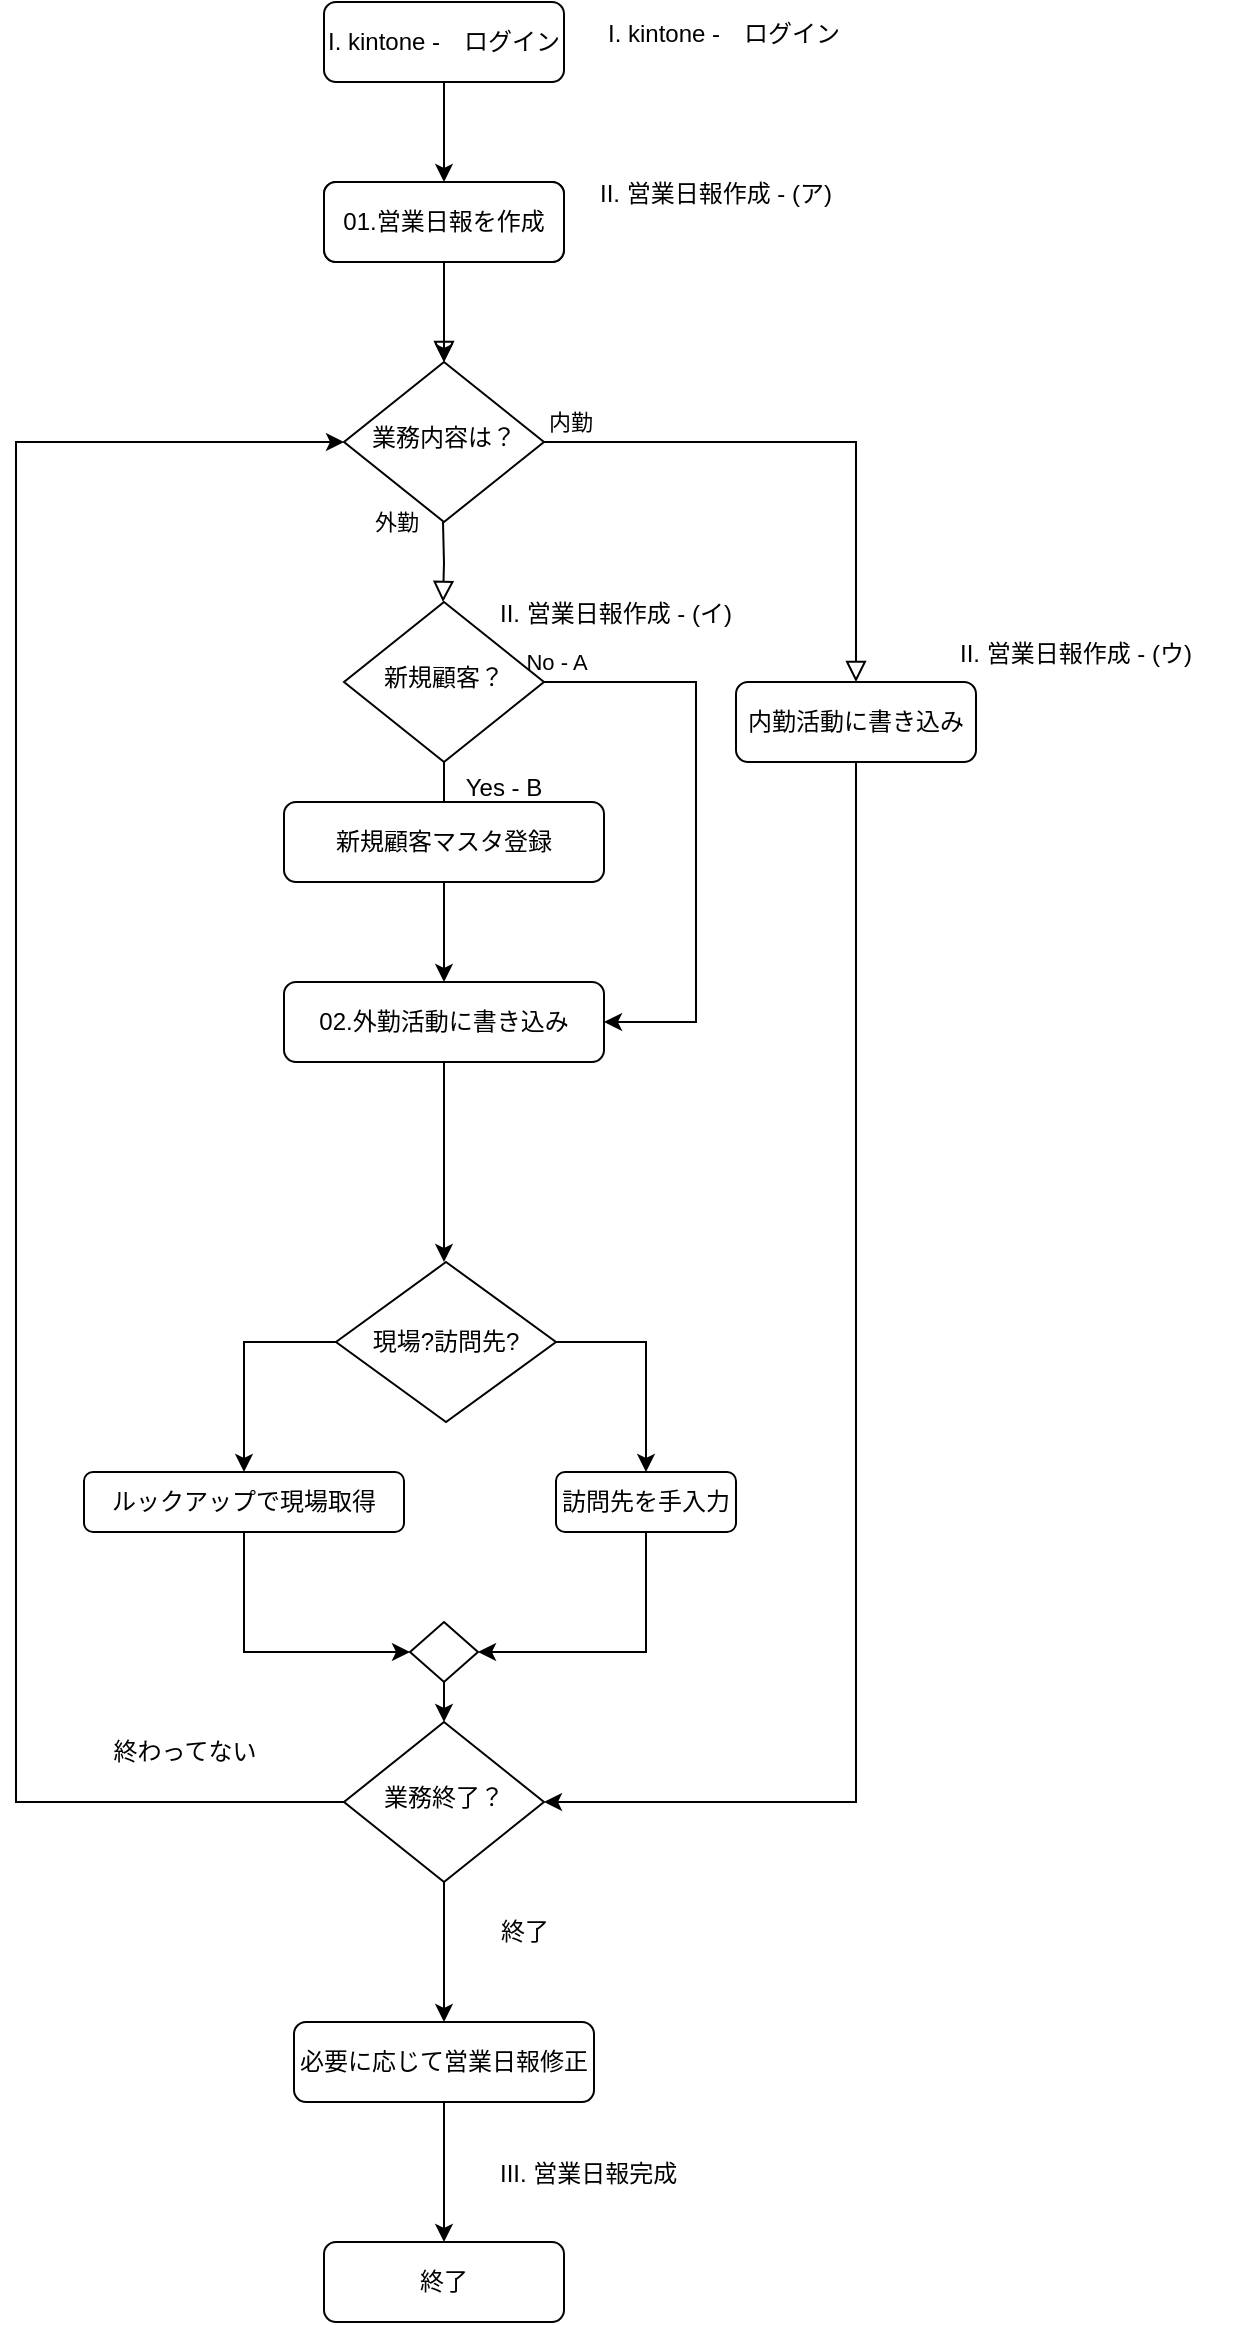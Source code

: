 <mxfile version="26.0.11">
  <diagram id="C5RBs43oDa-KdzZeNtuy" name="Page-1">
    <mxGraphModel dx="749" dy="397" grid="1" gridSize="10" guides="1" tooltips="1" connect="1" arrows="1" fold="1" page="1" pageScale="1" pageWidth="827" pageHeight="1169" math="0" shadow="0">
      <root>
        <mxCell id="WIyWlLk6GJQsqaUBKTNV-0" />
        <mxCell id="WIyWlLk6GJQsqaUBKTNV-1" parent="WIyWlLk6GJQsqaUBKTNV-0" />
        <mxCell id="WIyWlLk6GJQsqaUBKTNV-2" value="" style="rounded=0;html=1;jettySize=auto;orthogonalLoop=1;fontSize=11;endArrow=block;endFill=0;endSize=8;strokeWidth=1;shadow=0;labelBackgroundColor=none;edgeStyle=orthogonalEdgeStyle;" parent="WIyWlLk6GJQsqaUBKTNV-1" source="WIyWlLk6GJQsqaUBKTNV-3" target="WIyWlLk6GJQsqaUBKTNV-6" edge="1">
          <mxGeometry relative="1" as="geometry" />
        </mxCell>
        <mxCell id="WIyWlLk6GJQsqaUBKTNV-3" value="Lamp doesn&#39;t work" style="rounded=1;whiteSpace=wrap;html=1;fontSize=12;glass=0;strokeWidth=1;shadow=0;" parent="WIyWlLk6GJQsqaUBKTNV-1" vertex="1">
          <mxGeometry x="314" y="90" width="120" height="40" as="geometry" />
        </mxCell>
        <mxCell id="WIyWlLk6GJQsqaUBKTNV-4" value="外勤" style="rounded=0;html=1;jettySize=auto;orthogonalLoop=1;fontSize=11;endArrow=block;endFill=0;endSize=8;strokeWidth=1;shadow=0;labelBackgroundColor=none;edgeStyle=orthogonalEdgeStyle;" parent="WIyWlLk6GJQsqaUBKTNV-1" edge="1">
          <mxGeometry x="-1" y="-23" relative="1" as="geometry">
            <mxPoint x="-1" y="-1" as="offset" />
            <mxPoint x="373.5" y="260" as="sourcePoint" />
            <mxPoint x="373.5" y="300" as="targetPoint" />
          </mxGeometry>
        </mxCell>
        <mxCell id="WIyWlLk6GJQsqaUBKTNV-5" value="No - A" style="edgeStyle=orthogonalEdgeStyle;rounded=0;html=1;jettySize=auto;orthogonalLoop=1;fontSize=11;endArrow=block;endFill=0;endSize=8;strokeWidth=1;shadow=0;labelBackgroundColor=none;" parent="WIyWlLk6GJQsqaUBKTNV-1" source="WIyWlLk6GJQsqaUBKTNV-6" target="WIyWlLk6GJQsqaUBKTNV-7" edge="1">
          <mxGeometry x="-0.957" y="-110" relative="1" as="geometry">
            <mxPoint as="offset" />
          </mxGeometry>
        </mxCell>
        <mxCell id="raGWRWk9vdPD-z-xNatu-13" value="内勤" style="edgeLabel;html=1;align=center;verticalAlign=middle;resizable=0;points=[];" parent="WIyWlLk6GJQsqaUBKTNV-5" vertex="1" connectable="0">
          <mxGeometry x="-0.12" y="18" relative="1" as="geometry">
            <mxPoint x="-109" y="8" as="offset" />
          </mxGeometry>
        </mxCell>
        <mxCell id="WIyWlLk6GJQsqaUBKTNV-6" value="業務内容は？" style="rhombus;whiteSpace=wrap;html=1;shadow=0;fontFamily=Helvetica;fontSize=12;align=center;strokeWidth=1;spacing=6;spacingTop=-4;" parent="WIyWlLk6GJQsqaUBKTNV-1" vertex="1">
          <mxGeometry x="324" y="180" width="100" height="80" as="geometry" />
        </mxCell>
        <mxCell id="WIyWlLk6GJQsqaUBKTNV-7" value="内勤活動に書き込み" style="rounded=1;whiteSpace=wrap;html=1;fontSize=12;glass=0;strokeWidth=1;shadow=0;" parent="WIyWlLk6GJQsqaUBKTNV-1" vertex="1">
          <mxGeometry x="520" y="340" width="120" height="40" as="geometry" />
        </mxCell>
        <mxCell id="WIyWlLk6GJQsqaUBKTNV-11" value="必要に応じて営業日報修正" style="rounded=1;whiteSpace=wrap;html=1;fontSize=12;glass=0;strokeWidth=1;shadow=0;" parent="WIyWlLk6GJQsqaUBKTNV-1" vertex="1">
          <mxGeometry x="299" y="1010" width="150" height="40" as="geometry" />
        </mxCell>
        <mxCell id="WIyWlLk6GJQsqaUBKTNV-12" value="02.外勤活動に書き込み" style="rounded=1;whiteSpace=wrap;html=1;fontSize=12;glass=0;strokeWidth=1;shadow=0;" parent="WIyWlLk6GJQsqaUBKTNV-1" vertex="1">
          <mxGeometry x="294" y="490" width="160" height="40" as="geometry" />
        </mxCell>
        <mxCell id="raGWRWk9vdPD-z-xNatu-4" value="" style="edgeStyle=orthogonalEdgeStyle;rounded=0;orthogonalLoop=1;jettySize=auto;html=1;exitX=0.5;exitY=1;exitDx=0;exitDy=0;entryX=0.5;entryY=0;entryDx=0;entryDy=0;" parent="WIyWlLk6GJQsqaUBKTNV-1" source="raGWRWk9vdPD-z-xNatu-6" target="raGWRWk9vdPD-z-xNatu-5" edge="1">
          <mxGeometry relative="1" as="geometry">
            <mxPoint x="494" y="50" as="targetPoint" />
            <Array as="points" />
          </mxGeometry>
        </mxCell>
        <mxCell id="raGWRWk9vdPD-z-xNatu-11" value="" style="edgeStyle=orthogonalEdgeStyle;rounded=0;orthogonalLoop=1;jettySize=auto;html=1;" parent="WIyWlLk6GJQsqaUBKTNV-1" source="raGWRWk9vdPD-z-xNatu-5" target="WIyWlLk6GJQsqaUBKTNV-6" edge="1">
          <mxGeometry relative="1" as="geometry" />
        </mxCell>
        <mxCell id="raGWRWk9vdPD-z-xNatu-5" value="01.営業日報を作成" style="rounded=1;whiteSpace=wrap;html=1;fontSize=12;glass=0;strokeWidth=1;shadow=0;" parent="WIyWlLk6GJQsqaUBKTNV-1" vertex="1">
          <mxGeometry x="314" y="90" width="120" height="40" as="geometry" />
        </mxCell>
        <mxCell id="raGWRWk9vdPD-z-xNatu-6" value="&lt;span style=&quot;text-wrap-mode: nowrap;&quot;&gt;I. kintone -　ログイン&lt;/span&gt;" style="rounded=1;whiteSpace=wrap;html=1;fontSize=12;glass=0;strokeWidth=1;shadow=0;" parent="WIyWlLk6GJQsqaUBKTNV-1" vertex="1">
          <mxGeometry x="314" width="120" height="40" as="geometry" />
        </mxCell>
        <mxCell id="raGWRWk9vdPD-z-xNatu-10" value="&lt;div&gt;&lt;br&gt;&lt;/div&gt;&lt;div&gt;&lt;br&gt;&lt;/div&gt;&lt;div&gt;&lt;br&gt;&lt;/div&gt;" style="text;html=1;align=center;verticalAlign=middle;resizable=0;points=[];autosize=1;strokeColor=none;fillColor=none;" parent="WIyWlLk6GJQsqaUBKTNV-1" vertex="1">
          <mxGeometry x="385" y="363" width="20" height="60" as="geometry" />
        </mxCell>
        <mxCell id="raGWRWk9vdPD-z-xNatu-14" value="業務終了？" style="rhombus;whiteSpace=wrap;html=1;shadow=0;fontFamily=Helvetica;fontSize=12;align=center;strokeWidth=1;spacing=6;spacingTop=-4;" parent="WIyWlLk6GJQsqaUBKTNV-1" vertex="1">
          <mxGeometry x="324" y="860" width="100" height="80" as="geometry" />
        </mxCell>
        <mxCell id="raGWRWk9vdPD-z-xNatu-20" value="" style="endArrow=classic;html=1;rounded=0;exitX=0.5;exitY=1;exitDx=0;exitDy=0;entryX=1;entryY=0.5;entryDx=0;entryDy=0;" parent="WIyWlLk6GJQsqaUBKTNV-1" source="WIyWlLk6GJQsqaUBKTNV-7" target="raGWRWk9vdPD-z-xNatu-14" edge="1">
          <mxGeometry width="50" height="50" relative="1" as="geometry">
            <mxPoint x="594" y="430" as="sourcePoint" />
            <mxPoint x="534" y="380" as="targetPoint" />
            <Array as="points">
              <mxPoint x="580" y="900" />
            </Array>
          </mxGeometry>
        </mxCell>
        <mxCell id="raGWRWk9vdPD-z-xNatu-23" value="" style="endArrow=classic;html=1;rounded=0;exitX=0.5;exitY=1;exitDx=0;exitDy=0;entryX=0.5;entryY=0;entryDx=0;entryDy=0;" parent="WIyWlLk6GJQsqaUBKTNV-1" source="raGWRWk9vdPD-z-xNatu-14" target="WIyWlLk6GJQsqaUBKTNV-11" edge="1">
          <mxGeometry width="50" height="50" relative="1" as="geometry">
            <mxPoint x="655" y="950" as="sourcePoint" />
            <mxPoint x="705" y="900" as="targetPoint" />
          </mxGeometry>
        </mxCell>
        <mxCell id="raGWRWk9vdPD-z-xNatu-24" value="終了" style="text;html=1;align=center;verticalAlign=middle;resizable=0;points=[];autosize=1;strokeColor=none;fillColor=none;" parent="WIyWlLk6GJQsqaUBKTNV-1" vertex="1">
          <mxGeometry x="389" y="950" width="50" height="30" as="geometry" />
        </mxCell>
        <mxCell id="raGWRWk9vdPD-z-xNatu-25" value="" style="endArrow=classic;html=1;rounded=0;exitX=0;exitY=0.5;exitDx=0;exitDy=0;entryX=0;entryY=0.5;entryDx=0;entryDy=0;" parent="WIyWlLk6GJQsqaUBKTNV-1" source="raGWRWk9vdPD-z-xNatu-14" target="WIyWlLk6GJQsqaUBKTNV-6" edge="1">
          <mxGeometry width="50" height="50" relative="1" as="geometry">
            <mxPoint x="454" y="478" as="sourcePoint" />
            <mxPoint x="234" y="210" as="targetPoint" />
            <Array as="points">
              <mxPoint x="160" y="900" />
              <mxPoint x="160" y="220" />
            </Array>
          </mxGeometry>
        </mxCell>
        <mxCell id="raGWRWk9vdPD-z-xNatu-26" value="終わってない" style="text;html=1;align=center;verticalAlign=middle;resizable=0;points=[];autosize=1;strokeColor=none;fillColor=none;" parent="WIyWlLk6GJQsqaUBKTNV-1" vertex="1">
          <mxGeometry x="194" y="860" width="100" height="30" as="geometry" />
        </mxCell>
        <mxCell id="raGWRWk9vdPD-z-xNatu-27" value="" style="edgeStyle=orthogonalEdgeStyle;rounded=0;orthogonalLoop=1;jettySize=auto;html=1;exitX=0.5;exitY=1;exitDx=0;exitDy=0;entryX=0.5;entryY=0;entryDx=0;entryDy=0;" parent="WIyWlLk6GJQsqaUBKTNV-1" source="WIyWlLk6GJQsqaUBKTNV-11" target="raGWRWk9vdPD-z-xNatu-28" edge="1">
          <mxGeometry relative="1" as="geometry">
            <mxPoint x="374" y="850" as="sourcePoint" />
            <mxPoint x="494" y="860" as="targetPoint" />
            <Array as="points" />
          </mxGeometry>
        </mxCell>
        <mxCell id="raGWRWk9vdPD-z-xNatu-28" value="終了" style="rounded=1;whiteSpace=wrap;html=1;fontSize=12;glass=0;strokeWidth=1;shadow=0;" parent="WIyWlLk6GJQsqaUBKTNV-1" vertex="1">
          <mxGeometry x="314" y="1120" width="120" height="40" as="geometry" />
        </mxCell>
        <mxCell id="903R03crYM6r17ahkkN_-5" value="" style="shape=table;startSize=0;container=1;collapsible=1;childLayout=tableLayout;fixedRows=1;rowLines=0;fontStyle=0;align=center;resizeLast=1;strokeColor=none;fillColor=none;collapsible=0;whiteSpace=wrap;html=1;" parent="WIyWlLk6GJQsqaUBKTNV-1" vertex="1">
          <mxGeometry x="434" width="180" height="30" as="geometry" />
        </mxCell>
        <mxCell id="903R03crYM6r17ahkkN_-6" value="" style="shape=tableRow;horizontal=0;startSize=0;swimlaneHead=0;swimlaneBody=0;fillColor=none;collapsible=0;dropTarget=0;points=[[0,0.5],[1,0.5]];portConstraint=eastwest;top=0;left=0;right=0;bottom=0;" parent="903R03crYM6r17ahkkN_-5" vertex="1">
          <mxGeometry width="180" height="30" as="geometry" />
        </mxCell>
        <mxCell id="903R03crYM6r17ahkkN_-7" value="I. kintone -　ログイン" style="shape=partialRectangle;connectable=0;fillColor=none;top=0;left=0;bottom=0;right=0;editable=1;overflow=hidden;" parent="903R03crYM6r17ahkkN_-6" vertex="1">
          <mxGeometry width="160" height="30" as="geometry">
            <mxRectangle width="160" height="30" as="alternateBounds" />
          </mxGeometry>
        </mxCell>
        <mxCell id="903R03crYM6r17ahkkN_-8" value="" style="shape=partialRectangle;connectable=0;fillColor=none;top=0;left=0;bottom=0;right=0;align=left;spacingLeft=6;overflow=hidden;" parent="903R03crYM6r17ahkkN_-6" vertex="1">
          <mxGeometry x="160" width="20" height="30" as="geometry">
            <mxRectangle width="20" height="30" as="alternateBounds" />
          </mxGeometry>
        </mxCell>
        <mxCell id="903R03crYM6r17ahkkN_-9" value="" style="shape=table;startSize=0;container=1;collapsible=1;childLayout=tableLayout;fixedRows=1;rowLines=0;fontStyle=0;align=center;resizeLast=1;strokeColor=none;fillColor=none;collapsible=0;whiteSpace=wrap;html=1;" parent="WIyWlLk6GJQsqaUBKTNV-1" vertex="1">
          <mxGeometry x="414" y="80" width="180" height="30" as="geometry" />
        </mxCell>
        <mxCell id="903R03crYM6r17ahkkN_-10" value="" style="shape=tableRow;horizontal=0;startSize=0;swimlaneHead=0;swimlaneBody=0;fillColor=none;collapsible=0;dropTarget=0;points=[[0,0.5],[1,0.5]];portConstraint=eastwest;top=0;left=0;right=0;bottom=0;" parent="903R03crYM6r17ahkkN_-9" vertex="1">
          <mxGeometry width="180" height="30" as="geometry" />
        </mxCell>
        <mxCell id="903R03crYM6r17ahkkN_-11" value="" style="shape=partialRectangle;connectable=0;fillColor=none;top=0;left=0;bottom=0;right=0;editable=1;overflow=hidden;" parent="903R03crYM6r17ahkkN_-10" vertex="1">
          <mxGeometry width="30" height="30" as="geometry">
            <mxRectangle width="30" height="30" as="alternateBounds" />
          </mxGeometry>
        </mxCell>
        <mxCell id="903R03crYM6r17ahkkN_-12" value="II. 営業日報作成 - (ア)" style="shape=partialRectangle;connectable=0;fillColor=none;top=0;left=0;bottom=0;right=0;align=left;spacingLeft=6;overflow=hidden;" parent="903R03crYM6r17ahkkN_-10" vertex="1">
          <mxGeometry x="30" width="150" height="30" as="geometry">
            <mxRectangle width="150" height="30" as="alternateBounds" />
          </mxGeometry>
        </mxCell>
        <mxCell id="903R03crYM6r17ahkkN_-13" value="" style="shape=table;startSize=0;container=1;collapsible=1;childLayout=tableLayout;fixedRows=1;rowLines=0;fontStyle=0;align=center;resizeLast=1;strokeColor=none;fillColor=none;collapsible=0;whiteSpace=wrap;html=1;" parent="WIyWlLk6GJQsqaUBKTNV-1" vertex="1">
          <mxGeometry x="364" y="290" width="180" height="30" as="geometry" />
        </mxCell>
        <mxCell id="903R03crYM6r17ahkkN_-14" value="" style="shape=tableRow;horizontal=0;startSize=0;swimlaneHead=0;swimlaneBody=0;fillColor=none;collapsible=0;dropTarget=0;points=[[0,0.5],[1,0.5]];portConstraint=eastwest;top=0;left=0;right=0;bottom=0;" parent="903R03crYM6r17ahkkN_-13" vertex="1">
          <mxGeometry width="180" height="30" as="geometry" />
        </mxCell>
        <mxCell id="903R03crYM6r17ahkkN_-15" value="" style="shape=partialRectangle;connectable=0;fillColor=none;top=0;left=0;bottom=0;right=0;editable=1;overflow=hidden;" parent="903R03crYM6r17ahkkN_-14" vertex="1">
          <mxGeometry width="30" height="30" as="geometry">
            <mxRectangle width="30" height="30" as="alternateBounds" />
          </mxGeometry>
        </mxCell>
        <mxCell id="903R03crYM6r17ahkkN_-16" value="II. 営業日報作成 - (イ)" style="shape=partialRectangle;connectable=0;fillColor=none;top=0;left=0;bottom=0;right=0;align=left;spacingLeft=6;overflow=hidden;" parent="903R03crYM6r17ahkkN_-14" vertex="1">
          <mxGeometry x="30" width="150" height="30" as="geometry">
            <mxRectangle width="150" height="30" as="alternateBounds" />
          </mxGeometry>
        </mxCell>
        <mxCell id="903R03crYM6r17ahkkN_-22" value="" style="shape=table;startSize=0;container=1;collapsible=1;childLayout=tableLayout;fixedRows=1;rowLines=0;fontStyle=0;align=center;resizeLast=1;strokeColor=none;fillColor=none;collapsible=0;whiteSpace=wrap;html=1;" parent="WIyWlLk6GJQsqaUBKTNV-1" vertex="1">
          <mxGeometry x="594" y="310" width="180" height="30" as="geometry" />
        </mxCell>
        <mxCell id="903R03crYM6r17ahkkN_-23" value="" style="shape=tableRow;horizontal=0;startSize=0;swimlaneHead=0;swimlaneBody=0;fillColor=none;collapsible=0;dropTarget=0;points=[[0,0.5],[1,0.5]];portConstraint=eastwest;top=0;left=0;right=0;bottom=0;" parent="903R03crYM6r17ahkkN_-22" vertex="1">
          <mxGeometry width="180" height="30" as="geometry" />
        </mxCell>
        <mxCell id="903R03crYM6r17ahkkN_-24" value="" style="shape=partialRectangle;connectable=0;fillColor=none;top=0;left=0;bottom=0;right=0;editable=1;overflow=hidden;" parent="903R03crYM6r17ahkkN_-23" vertex="1">
          <mxGeometry width="30" height="30" as="geometry">
            <mxRectangle width="30" height="30" as="alternateBounds" />
          </mxGeometry>
        </mxCell>
        <mxCell id="903R03crYM6r17ahkkN_-25" value="II. 営業日報作成 - (ウ)" style="shape=partialRectangle;connectable=0;fillColor=none;top=0;left=0;bottom=0;right=0;align=left;spacingLeft=6;overflow=hidden;" parent="903R03crYM6r17ahkkN_-23" vertex="1">
          <mxGeometry x="30" width="150" height="30" as="geometry">
            <mxRectangle width="150" height="30" as="alternateBounds" />
          </mxGeometry>
        </mxCell>
        <mxCell id="903R03crYM6r17ahkkN_-26" value="" style="shape=table;startSize=0;container=1;collapsible=1;childLayout=tableLayout;fixedRows=1;rowLines=0;fontStyle=0;align=center;resizeLast=1;strokeColor=none;fillColor=none;collapsible=0;whiteSpace=wrap;html=1;" parent="WIyWlLk6GJQsqaUBKTNV-1" vertex="1">
          <mxGeometry x="364" y="1070" width="180" height="30" as="geometry" />
        </mxCell>
        <mxCell id="903R03crYM6r17ahkkN_-27" value="" style="shape=tableRow;horizontal=0;startSize=0;swimlaneHead=0;swimlaneBody=0;fillColor=none;collapsible=0;dropTarget=0;points=[[0,0.5],[1,0.5]];portConstraint=eastwest;top=0;left=0;right=0;bottom=0;" parent="903R03crYM6r17ahkkN_-26" vertex="1">
          <mxGeometry width="180" height="30" as="geometry" />
        </mxCell>
        <mxCell id="903R03crYM6r17ahkkN_-28" value="" style="shape=partialRectangle;connectable=0;fillColor=none;top=0;left=0;bottom=0;right=0;editable=1;overflow=hidden;" parent="903R03crYM6r17ahkkN_-27" vertex="1">
          <mxGeometry width="30" height="30" as="geometry">
            <mxRectangle width="30" height="30" as="alternateBounds" />
          </mxGeometry>
        </mxCell>
        <mxCell id="903R03crYM6r17ahkkN_-29" value="III. 営業日報完成" style="shape=partialRectangle;connectable=0;fillColor=none;top=0;left=0;bottom=0;right=0;align=left;spacingLeft=6;overflow=hidden;" parent="903R03crYM6r17ahkkN_-27" vertex="1">
          <mxGeometry x="30" width="150" height="30" as="geometry">
            <mxRectangle width="150" height="30" as="alternateBounds" />
          </mxGeometry>
        </mxCell>
        <mxCell id="903R03crYM6r17ahkkN_-30" value="" style="endArrow=classic;html=1;rounded=0;exitX=0.5;exitY=1;exitDx=0;exitDy=0;" parent="WIyWlLk6GJQsqaUBKTNV-1" source="WIyWlLk6GJQsqaUBKTNV-12" edge="1">
          <mxGeometry width="50" height="50" relative="1" as="geometry">
            <mxPoint x="370" y="440" as="sourcePoint" />
            <mxPoint x="374" y="630" as="targetPoint" />
          </mxGeometry>
        </mxCell>
        <mxCell id="903R03crYM6r17ahkkN_-32" value="新規顧客？" style="rhombus;whiteSpace=wrap;html=1;shadow=0;fontFamily=Helvetica;fontSize=12;align=center;strokeWidth=1;spacing=6;spacingTop=-4;" parent="WIyWlLk6GJQsqaUBKTNV-1" vertex="1">
          <mxGeometry x="324" y="300" width="100" height="80" as="geometry" />
        </mxCell>
        <mxCell id="903R03crYM6r17ahkkN_-33" value="" style="endArrow=classic;html=1;rounded=0;exitX=0.5;exitY=1;exitDx=0;exitDy=0;" parent="WIyWlLk6GJQsqaUBKTNV-1" source="903R03crYM6r17ahkkN_-32" edge="1">
          <mxGeometry width="50" height="50" relative="1" as="geometry">
            <mxPoint x="390" y="560" as="sourcePoint" />
            <mxPoint x="374" y="490" as="targetPoint" />
          </mxGeometry>
        </mxCell>
        <mxCell id="903R03crYM6r17ahkkN_-34" value="" style="endArrow=classic;html=1;rounded=0;exitX=1;exitY=0.5;exitDx=0;exitDy=0;entryX=1;entryY=0.5;entryDx=0;entryDy=0;" parent="WIyWlLk6GJQsqaUBKTNV-1" source="903R03crYM6r17ahkkN_-32" target="WIyWlLk6GJQsqaUBKTNV-12" edge="1">
          <mxGeometry width="50" height="50" relative="1" as="geometry">
            <mxPoint x="470" y="520" as="sourcePoint" />
            <mxPoint x="460" y="560" as="targetPoint" />
            <Array as="points">
              <mxPoint x="500" y="340" />
              <mxPoint x="500" y="510" />
            </Array>
          </mxGeometry>
        </mxCell>
        <mxCell id="903R03crYM6r17ahkkN_-35" value="新規顧客マスタ登録" style="rounded=1;whiteSpace=wrap;html=1;fontSize=12;glass=0;strokeWidth=1;shadow=0;" parent="WIyWlLk6GJQsqaUBKTNV-1" vertex="1">
          <mxGeometry x="294" y="400" width="160" height="40" as="geometry" />
        </mxCell>
        <mxCell id="903R03crYM6r17ahkkN_-41" value="Yes - B" style="text;html=1;align=center;verticalAlign=middle;whiteSpace=wrap;rounded=0;" parent="WIyWlLk6GJQsqaUBKTNV-1" vertex="1">
          <mxGeometry x="374" y="378" width="60" height="30" as="geometry" />
        </mxCell>
        <mxCell id="0WesBXg5TxgtFcfDYZhU-8" style="edgeStyle=orthogonalEdgeStyle;rounded=0;orthogonalLoop=1;jettySize=auto;html=1;exitX=1;exitY=0.5;exitDx=0;exitDy=0;entryX=0.5;entryY=0;entryDx=0;entryDy=0;" parent="WIyWlLk6GJQsqaUBKTNV-1" source="0WesBXg5TxgtFcfDYZhU-0" target="0WesBXg5TxgtFcfDYZhU-5" edge="1">
          <mxGeometry relative="1" as="geometry" />
        </mxCell>
        <mxCell id="0WesBXg5TxgtFcfDYZhU-0" value="現場?訪問先?" style="rhombus;whiteSpace=wrap;html=1;" parent="WIyWlLk6GJQsqaUBKTNV-1" vertex="1">
          <mxGeometry x="320" y="630" width="110" height="80" as="geometry" />
        </mxCell>
        <mxCell id="0WesBXg5TxgtFcfDYZhU-1" value="" style="endArrow=classic;html=1;rounded=0;exitX=0;exitY=0.5;exitDx=0;exitDy=0;entryX=0.5;entryY=0;entryDx=0;entryDy=0;" parent="WIyWlLk6GJQsqaUBKTNV-1" source="0WesBXg5TxgtFcfDYZhU-0" target="0WesBXg5TxgtFcfDYZhU-3" edge="1">
          <mxGeometry width="50" height="50" relative="1" as="geometry">
            <mxPoint x="389" y="720" as="sourcePoint" />
            <mxPoint x="374" y="750" as="targetPoint" />
            <Array as="points">
              <mxPoint x="274" y="670" />
            </Array>
          </mxGeometry>
        </mxCell>
        <mxCell id="0WesBXg5TxgtFcfDYZhU-13" style="edgeStyle=orthogonalEdgeStyle;rounded=0;orthogonalLoop=1;jettySize=auto;html=1;exitX=0.5;exitY=1;exitDx=0;exitDy=0;entryX=0;entryY=0.5;entryDx=0;entryDy=0;" parent="WIyWlLk6GJQsqaUBKTNV-1" source="0WesBXg5TxgtFcfDYZhU-3" target="0WesBXg5TxgtFcfDYZhU-10" edge="1">
          <mxGeometry relative="1" as="geometry" />
        </mxCell>
        <mxCell id="0WesBXg5TxgtFcfDYZhU-3" value="ルックアップで現場取得" style="rounded=1;whiteSpace=wrap;html=1;fontSize=12;glass=0;strokeWidth=1;shadow=0;" parent="WIyWlLk6GJQsqaUBKTNV-1" vertex="1">
          <mxGeometry x="194" y="735" width="160" height="30" as="geometry" />
        </mxCell>
        <mxCell id="0WesBXg5TxgtFcfDYZhU-14" style="edgeStyle=orthogonalEdgeStyle;rounded=0;orthogonalLoop=1;jettySize=auto;html=1;exitX=0.5;exitY=1;exitDx=0;exitDy=0;entryX=1;entryY=0.5;entryDx=0;entryDy=0;" parent="WIyWlLk6GJQsqaUBKTNV-1" source="0WesBXg5TxgtFcfDYZhU-5" target="0WesBXg5TxgtFcfDYZhU-10" edge="1">
          <mxGeometry relative="1" as="geometry" />
        </mxCell>
        <mxCell id="0WesBXg5TxgtFcfDYZhU-5" value="訪問先を手入力" style="rounded=1;whiteSpace=wrap;html=1;fontSize=12;glass=0;strokeWidth=1;shadow=0;" parent="WIyWlLk6GJQsqaUBKTNV-1" vertex="1">
          <mxGeometry x="430" y="735" width="90" height="30" as="geometry" />
        </mxCell>
        <mxCell id="0WesBXg5TxgtFcfDYZhU-15" style="edgeStyle=orthogonalEdgeStyle;rounded=0;orthogonalLoop=1;jettySize=auto;html=1;exitX=0.5;exitY=1;exitDx=0;exitDy=0;entryX=0.5;entryY=0;entryDx=0;entryDy=0;" parent="WIyWlLk6GJQsqaUBKTNV-1" source="0WesBXg5TxgtFcfDYZhU-10" target="raGWRWk9vdPD-z-xNatu-14" edge="1">
          <mxGeometry relative="1" as="geometry" />
        </mxCell>
        <mxCell id="0WesBXg5TxgtFcfDYZhU-10" value="" style="rhombus;whiteSpace=wrap;html=1;" parent="WIyWlLk6GJQsqaUBKTNV-1" vertex="1">
          <mxGeometry x="357" y="810" width="34" height="30" as="geometry" />
        </mxCell>
      </root>
    </mxGraphModel>
  </diagram>
</mxfile>
